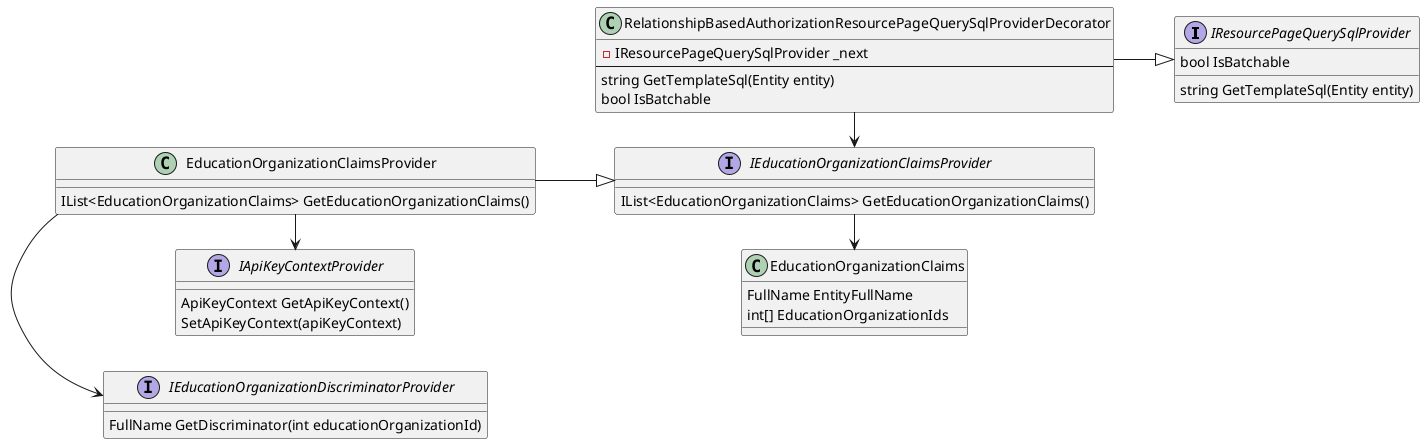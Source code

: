 @startuml
left to right direction

interface IResourcePageQuerySqlProvider {
    string GetTemplateSql(Entity entity)
    bool IsBatchable
}

class RelationshipBasedAuthorizationResourcePageQuerySqlProviderDecorator {
    - IResourcePageQuerySqlProvider _next
    --
    string GetTemplateSql(Entity entity)
    bool IsBatchable
}

RelationshipBasedAuthorizationResourcePageQuerySqlProviderDecorator --|> IResourcePageQuerySqlProvider
'RelationshipBasedAuthorizationResourcePageQuerySqlProviderDecorator -> IResourcePageQuerySqlProvider
RelationshipBasedAuthorizationResourcePageQuerySqlProviderDecorator -> IEducationOrganizationClaimsProvider

interface IEducationOrganizationClaimsProvider {
    IList<EducationOrganizationClaims> GetEducationOrganizationClaims()
}

class EducationOrganizationClaims {
    FullName EntityFullName
    int[] EducationOrganizationIds
}

IEducationOrganizationClaimsProvider -> EducationOrganizationClaims

class EducationOrganizationClaimsProvider {
    IList<EducationOrganizationClaims> GetEducationOrganizationClaims()
}

EducationOrganizationClaimsProvider --|> IEducationOrganizationClaimsProvider

interface IEducationOrganizationDiscriminatorProvider {
    FullName GetDiscriminator(int educationOrganizationId)
}

EducationOrganizationClaimsProvider -> IEducationOrganizationDiscriminatorProvider

interface IApiKeyContextProvider {
    ApiKeyContext GetApiKeyContext()
    SetApiKeyContext(apiKeyContext)
}

EducationOrganizationClaimsProvider -> IApiKeyContextProvider

@enduml